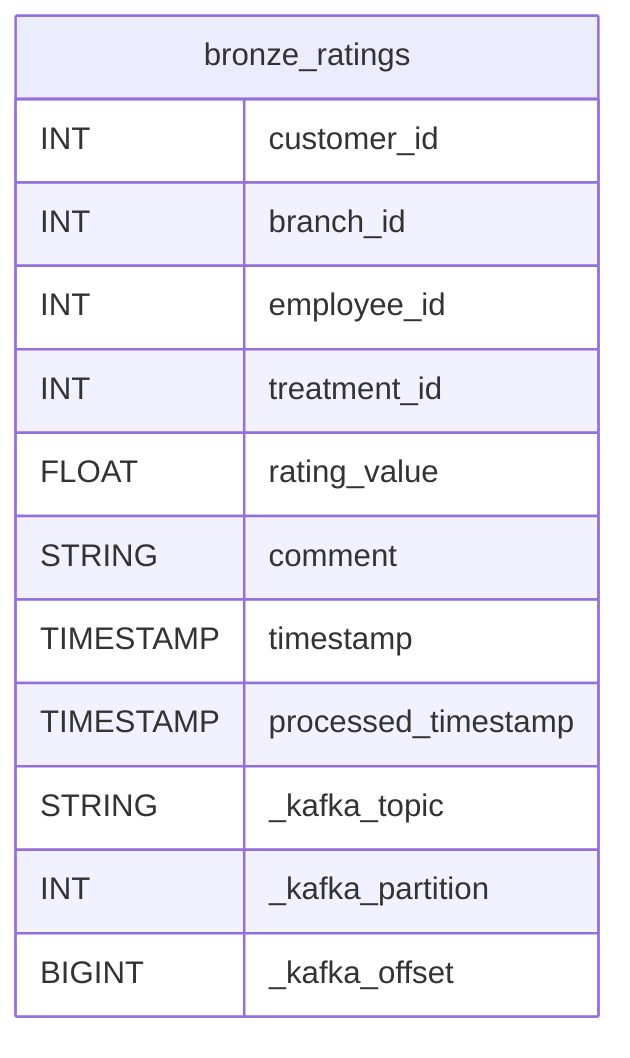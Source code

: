 erDiagram
    bronze_ratings {
        INT customer_id
        INT branch_id
        INT employee_id
        INT treatment_id
        FLOAT rating_value
        STRING comment
        TIMESTAMP timestamp
        TIMESTAMP processed_timestamp
        STRING _kafka_topic
        INT _kafka_partition
        BIGINT _kafka_offset
    }